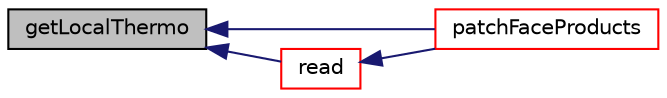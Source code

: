 digraph "getLocalThermo"
{
  bgcolor="transparent";
  edge [fontname="Helvetica",fontsize="10",labelfontname="Helvetica",labelfontsize="10"];
  node [fontname="Helvetica",fontsize="10",shape=record];
  rankdir="LR";
  Node642 [label="getLocalThermo",height=0.2,width=0.4,color="black", fillcolor="grey75", style="filled", fontcolor="black"];
  Node642 -> Node643 [dir="back",color="midnightblue",fontsize="10",style="solid",fontname="Helvetica"];
  Node643 [label="patchFaceProducts",height=0.2,width=0.4,color="red",URL="$a31505.html#a1880727b2076469eeb2ba7698b6c9572"];
  Node642 -> Node645 [dir="back",color="midnightblue",fontsize="10",style="solid",fontname="Helvetica"];
  Node645 [label="read",height=0.2,width=0.4,color="red",URL="$a31505.html#aa9b8764750bd9ff67ca32b6551dc7847",tooltip="Read dictionary. "];
  Node645 -> Node643 [dir="back",color="midnightblue",fontsize="10",style="solid",fontname="Helvetica"];
}
